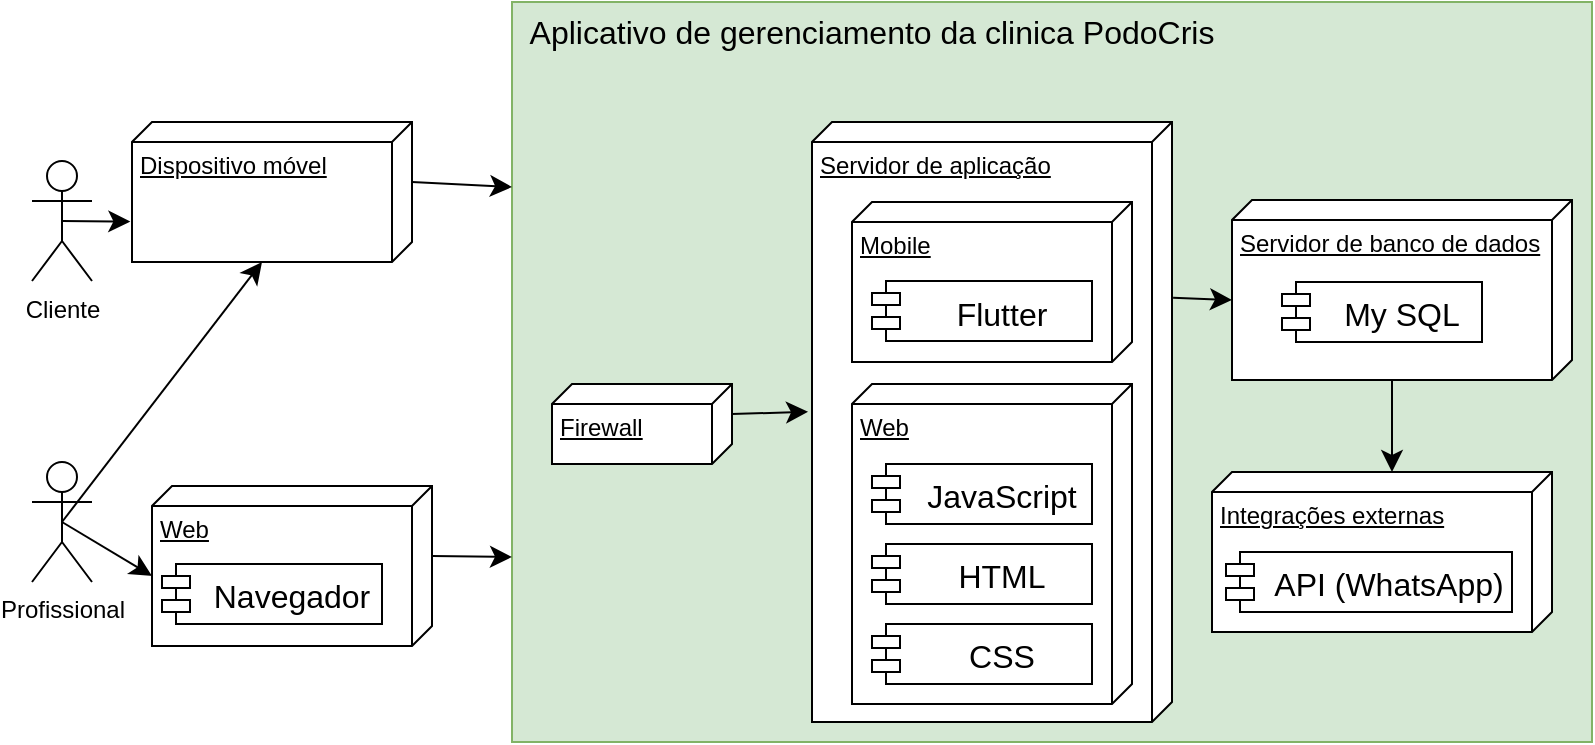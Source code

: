 <mxfile version="21.8.1" type="github">
  <diagram name="Página-1" id="8I4DDklmutxkgvSWZMni">
    <mxGraphModel dx="1173" dy="695" grid="1" gridSize="10" guides="1" tooltips="1" connect="1" arrows="1" fold="1" page="1" pageScale="1" pageWidth="827" pageHeight="1169" math="0" shadow="0">
      <root>
        <mxCell id="0" />
        <mxCell id="1" parent="0" />
        <mxCell id="vAjRmLbvC4eP0aSUSoSZ-32" value="" style="html=1;whiteSpace=wrap;fontSize=16;fillColor=#d5e8d4;strokeColor=#82b366;" vertex="1" parent="1">
          <mxGeometry x="260" y="10" width="540" height="370" as="geometry" />
        </mxCell>
        <mxCell id="vAjRmLbvC4eP0aSUSoSZ-2" value="Servidor de aplicação" style="verticalAlign=top;align=left;spacingTop=8;spacingLeft=2;spacingRight=12;shape=cube;size=10;direction=south;fontStyle=4;html=1;whiteSpace=wrap;" vertex="1" parent="1">
          <mxGeometry x="410" y="70" width="180" height="300" as="geometry" />
        </mxCell>
        <mxCell id="er1J57owctwDWstpIgBk-1" value="Cliente" style="shape=umlActor;verticalLabelPosition=bottom;verticalAlign=top;html=1;" parent="1" vertex="1">
          <mxGeometry x="20" y="89.5" width="30" height="60" as="geometry" />
        </mxCell>
        <mxCell id="er1J57owctwDWstpIgBk-2" value="Profissional" style="shape=umlActor;verticalLabelPosition=bottom;verticalAlign=top;html=1;" parent="1" vertex="1">
          <mxGeometry x="20" y="240" width="30" height="60" as="geometry" />
        </mxCell>
        <mxCell id="vAjRmLbvC4eP0aSUSoSZ-38" style="edgeStyle=none;curved=1;rounded=0;orthogonalLoop=1;jettySize=auto;html=1;exitX=0;exitY=0;exitDx=35;exitDy=0;exitPerimeter=0;entryX=0;entryY=0.75;entryDx=0;entryDy=0;fontSize=12;startSize=8;endSize=8;" edge="1" parent="1" source="er1J57owctwDWstpIgBk-3" target="vAjRmLbvC4eP0aSUSoSZ-32">
          <mxGeometry relative="1" as="geometry" />
        </mxCell>
        <UserObject label="Web" id="er1J57owctwDWstpIgBk-3">
          <mxCell style="verticalAlign=top;align=left;spacingTop=8;spacingLeft=2;spacingRight=12;shape=cube;size=10;direction=south;fontStyle=4;html=1;whiteSpace=wrap;" parent="1" vertex="1">
            <mxGeometry x="80" y="252" width="140" height="80" as="geometry" />
          </mxCell>
        </UserObject>
        <mxCell id="vAjRmLbvC4eP0aSUSoSZ-39" style="edgeStyle=none;curved=1;rounded=0;orthogonalLoop=1;jettySize=auto;html=1;exitX=0;exitY=0;exitDx=30;exitDy=0;exitPerimeter=0;entryX=0;entryY=0.25;entryDx=0;entryDy=0;fontSize=12;startSize=8;endSize=8;" edge="1" parent="1" source="vAjRmLbvC4eP0aSUSoSZ-1" target="vAjRmLbvC4eP0aSUSoSZ-32">
          <mxGeometry relative="1" as="geometry" />
        </mxCell>
        <mxCell id="vAjRmLbvC4eP0aSUSoSZ-1" value="Dispositivo móvel" style="verticalAlign=top;align=left;spacingTop=8;spacingLeft=2;spacingRight=12;shape=cube;size=10;direction=south;fontStyle=4;html=1;whiteSpace=wrap;" vertex="1" parent="1">
          <mxGeometry x="70" y="70" width="140" height="70" as="geometry" />
        </mxCell>
        <mxCell id="vAjRmLbvC4eP0aSUSoSZ-3" value="Servidor de banco de dados" style="verticalAlign=top;align=left;spacingTop=8;spacingLeft=2;spacingRight=12;shape=cube;size=10;direction=south;fontStyle=4;html=1;whiteSpace=wrap;" vertex="1" parent="1">
          <mxGeometry x="620" y="109" width="170" height="90" as="geometry" />
        </mxCell>
        <mxCell id="vAjRmLbvC4eP0aSUSoSZ-19" value="Web" style="verticalAlign=top;align=left;spacingTop=8;spacingLeft=2;spacingRight=12;shape=cube;size=10;direction=south;fontStyle=4;html=1;whiteSpace=wrap;" vertex="1" parent="1">
          <mxGeometry x="430" y="201" width="140" height="160" as="geometry" />
        </mxCell>
        <mxCell id="vAjRmLbvC4eP0aSUSoSZ-14" value="JavaScript" style="shape=module;align=left;spacingLeft=20;align=center;verticalAlign=top;whiteSpace=wrap;html=1;fontSize=16;jettyWidth=14;jettyHeight=6;" vertex="1" parent="1">
          <mxGeometry x="440" y="241" width="110" height="30" as="geometry" />
        </mxCell>
        <mxCell id="vAjRmLbvC4eP0aSUSoSZ-15" value="HTML" style="shape=module;align=left;spacingLeft=20;align=center;verticalAlign=top;whiteSpace=wrap;html=1;fontSize=16;jettyWidth=14;jettyHeight=6;" vertex="1" parent="1">
          <mxGeometry x="440" y="281" width="110" height="30" as="geometry" />
        </mxCell>
        <mxCell id="vAjRmLbvC4eP0aSUSoSZ-16" value="CSS" style="shape=module;align=left;spacingLeft=20;align=center;verticalAlign=top;whiteSpace=wrap;html=1;fontSize=16;jettyWidth=14;jettyHeight=6;" vertex="1" parent="1">
          <mxGeometry x="440" y="321" width="110" height="30" as="geometry" />
        </mxCell>
        <mxCell id="vAjRmLbvC4eP0aSUSoSZ-20" value="My SQL" style="shape=module;align=left;spacingLeft=20;align=center;verticalAlign=top;whiteSpace=wrap;html=1;fontSize=16;jettyWidth=14;jettyHeight=6;" vertex="1" parent="1">
          <mxGeometry x="645" y="150" width="100" height="30" as="geometry" />
        </mxCell>
        <mxCell id="vAjRmLbvC4eP0aSUSoSZ-21" value="Navegador" style="shape=module;align=left;spacingLeft=20;align=center;verticalAlign=top;whiteSpace=wrap;html=1;fontSize=16;jettyWidth=14;jettyHeight=6;shadow=0;" vertex="1" parent="1">
          <mxGeometry x="85" y="291" width="110" height="30" as="geometry" />
        </mxCell>
        <mxCell id="vAjRmLbvC4eP0aSUSoSZ-22" value="Mobile" style="verticalAlign=top;align=left;spacingTop=8;spacingLeft=2;spacingRight=12;shape=cube;size=10;direction=south;fontStyle=4;html=1;whiteSpace=wrap;" vertex="1" parent="1">
          <mxGeometry x="430" y="110" width="140" height="80" as="geometry" />
        </mxCell>
        <mxCell id="vAjRmLbvC4eP0aSUSoSZ-23" value="Flutter" style="shape=module;align=left;spacingLeft=20;align=center;verticalAlign=top;whiteSpace=wrap;html=1;fontSize=16;jettyWidth=14;jettyHeight=6;" vertex="1" parent="1">
          <mxGeometry x="440" y="149.5" width="110" height="30" as="geometry" />
        </mxCell>
        <mxCell id="vAjRmLbvC4eP0aSUSoSZ-24" value="Firewall" style="verticalAlign=top;align=left;spacingTop=8;spacingLeft=2;spacingRight=12;shape=cube;size=10;direction=south;fontStyle=4;html=1;whiteSpace=wrap;" vertex="1" parent="1">
          <mxGeometry x="280" y="201" width="90" height="40" as="geometry" />
        </mxCell>
        <mxCell id="vAjRmLbvC4eP0aSUSoSZ-25" value="Integrações externas" style="verticalAlign=top;align=left;spacingTop=8;spacingLeft=2;spacingRight=12;shape=cube;size=10;direction=south;fontStyle=4;html=1;whiteSpace=wrap;" vertex="1" parent="1">
          <mxGeometry x="610" y="245" width="170" height="80" as="geometry" />
        </mxCell>
        <mxCell id="vAjRmLbvC4eP0aSUSoSZ-26" value="API (WhatsApp)" style="shape=module;align=left;spacingLeft=20;align=center;verticalAlign=top;whiteSpace=wrap;html=1;fontSize=16;jettyWidth=14;jettyHeight=6;" vertex="1" parent="1">
          <mxGeometry x="617" y="285" width="143" height="30" as="geometry" />
        </mxCell>
        <mxCell id="vAjRmLbvC4eP0aSUSoSZ-29" style="edgeStyle=none;curved=1;rounded=0;orthogonalLoop=1;jettySize=auto;html=1;exitX=0;exitY=0;exitDx=90;exitDy=90;exitPerimeter=0;entryX=0;entryY=0;entryDx=0;entryDy=80;entryPerimeter=0;fontSize=12;startSize=8;endSize=8;" edge="1" parent="1" source="vAjRmLbvC4eP0aSUSoSZ-3" target="vAjRmLbvC4eP0aSUSoSZ-25">
          <mxGeometry relative="1" as="geometry" />
        </mxCell>
        <mxCell id="vAjRmLbvC4eP0aSUSoSZ-30" style="edgeStyle=none;curved=1;rounded=0;orthogonalLoop=1;jettySize=auto;html=1;exitX=0.293;exitY=-0.003;exitDx=0;exitDy=0;exitPerimeter=0;entryX=0;entryY=0;entryDx=50;entryDy=170;entryPerimeter=0;fontSize=12;startSize=8;endSize=8;" edge="1" parent="1" source="vAjRmLbvC4eP0aSUSoSZ-2" target="vAjRmLbvC4eP0aSUSoSZ-3">
          <mxGeometry relative="1" as="geometry" />
        </mxCell>
        <mxCell id="vAjRmLbvC4eP0aSUSoSZ-31" style="edgeStyle=none;curved=1;rounded=0;orthogonalLoop=1;jettySize=auto;html=1;exitX=0;exitY=0;exitDx=15;exitDy=0;exitPerimeter=0;entryX=0.483;entryY=1.011;entryDx=0;entryDy=0;entryPerimeter=0;fontSize=12;startSize=8;endSize=8;" edge="1" parent="1" source="vAjRmLbvC4eP0aSUSoSZ-24" target="vAjRmLbvC4eP0aSUSoSZ-2">
          <mxGeometry relative="1" as="geometry" />
        </mxCell>
        <mxCell id="vAjRmLbvC4eP0aSUSoSZ-33" value="Aplicativo de gerenciamento da clinica PodoCris" style="text;html=1;strokeColor=none;fillColor=none;align=center;verticalAlign=middle;whiteSpace=wrap;rounded=0;fontSize=16;" vertex="1" parent="1">
          <mxGeometry x="260" y="10" width="360" height="30" as="geometry" />
        </mxCell>
        <mxCell id="vAjRmLbvC4eP0aSUSoSZ-40" style="edgeStyle=none;curved=1;rounded=0;orthogonalLoop=1;jettySize=auto;html=1;exitX=0.5;exitY=0.5;exitDx=0;exitDy=0;exitPerimeter=0;entryX=0.711;entryY=1.006;entryDx=0;entryDy=0;entryPerimeter=0;fontSize=12;startSize=8;endSize=8;" edge="1" parent="1" source="er1J57owctwDWstpIgBk-1" target="vAjRmLbvC4eP0aSUSoSZ-1">
          <mxGeometry relative="1" as="geometry" />
        </mxCell>
        <mxCell id="vAjRmLbvC4eP0aSUSoSZ-41" style="edgeStyle=none;curved=1;rounded=0;orthogonalLoop=1;jettySize=auto;html=1;exitX=0.5;exitY=0.5;exitDx=0;exitDy=0;exitPerimeter=0;entryX=0;entryY=0;entryDx=45;entryDy=140;entryPerimeter=0;fontSize=12;startSize=8;endSize=8;" edge="1" parent="1" source="er1J57owctwDWstpIgBk-2" target="er1J57owctwDWstpIgBk-3">
          <mxGeometry relative="1" as="geometry" />
        </mxCell>
        <mxCell id="vAjRmLbvC4eP0aSUSoSZ-42" style="edgeStyle=none;curved=1;rounded=0;orthogonalLoop=1;jettySize=auto;html=1;exitX=0.5;exitY=0.5;exitDx=0;exitDy=0;exitPerimeter=0;entryX=0;entryY=0;entryDx=70;entryDy=75;entryPerimeter=0;fontSize=12;startSize=8;endSize=8;" edge="1" parent="1" source="er1J57owctwDWstpIgBk-2" target="vAjRmLbvC4eP0aSUSoSZ-1">
          <mxGeometry relative="1" as="geometry" />
        </mxCell>
      </root>
    </mxGraphModel>
  </diagram>
</mxfile>

